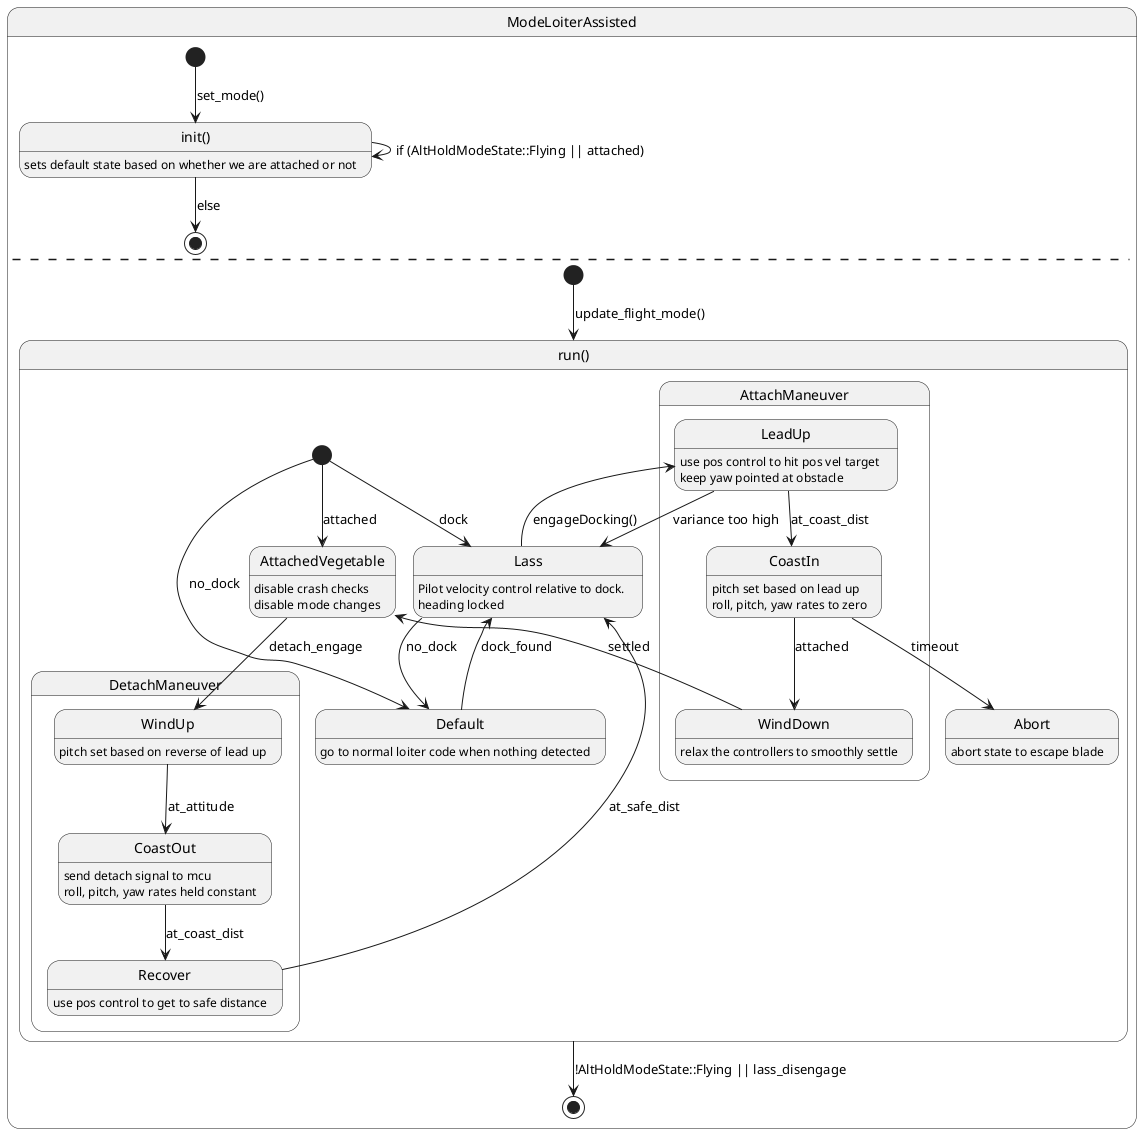 @startuml Lass State Machine


state ModeLoiterAssisted {

' States
state "init()" as init: \
sets default state based on whether we are attached or not

' Transitions
[*] --> init : set_mode()
init --> [*] : else
init --> init : if (AltHoldModeState::Flying || attached)

' ==========================
--

state "run()" as run{

' States
state Lass: \
Pilot velocity control relative to dock. \n\
heading locked

State AttachManeuver {
State LeadUp: \
use pos control to hit pos vel target \n\
keep yaw pointed at obstacle

State CoastIn: \
pitch set based on lead up \n\
roll, pitch, yaw rates to zero

State WindDown: \
relax the controllers to smoothly settle
}


state AttachedVegetable: \
disable crash checks \n\
disable mode changes 

State DetachManeuver {
State WindUp: \
pitch set based on reverse of lead up

State CoastOut: \
send detach signal to mcu \n\
roll, pitch, yaw rates held constant

State Recover: \
use pos control to get to safe distance
}

State Default: \
go to normal loiter code when nothing detected

State Abort: \
abort state to escape blade


' Transitions
[*] --> Lass : dock
[*] --> Default : no_dock
Lass --> Default : no_dock
Default --> Lass : dock_found
[*] --> AttachedVegetable : attached
Lass --> LeadUp : engageDocking()
LeadUp --> Lass : variance too high
LeadUp --> CoastIn : at_coast_dist
CoastIn --> Abort : timeout
CoastIn --> WindDown : attached
WindDown --> AttachedVegetable : settled
AttachedVegetable --> WindUp : detach_engage
WindUp --> CoastOut : at_attitude
CoastOut --> Recover : at_coast_dist
Recover --> Lass : at_safe_dist


}

[*] --> run : update_flight_mode()
run --> [*] : !AltHoldModeState::Flying || lass_disengage
}



@enduml

' https://plantuml.com/state-diagram
